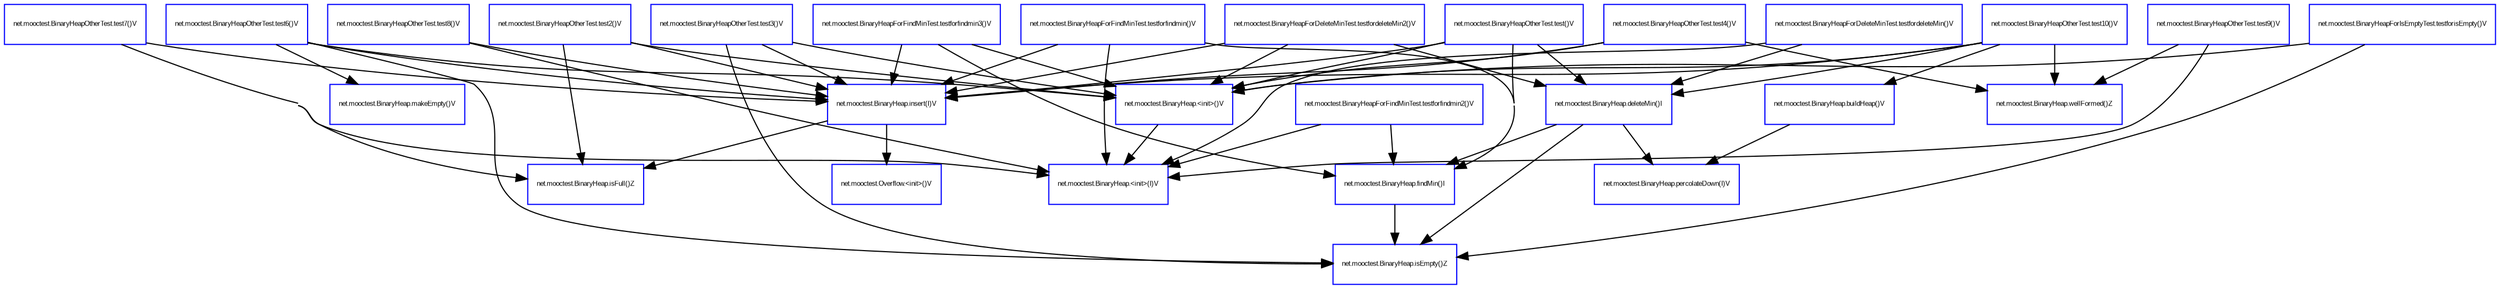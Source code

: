 digraph "DirectedGraph" {
graph [concentrate = true];center=true;fontsize=6;node [ color=blue,shape="box"fontsize=6,fontcolor=black,fontname=Arial];edge [ color=black,fontsize=6,fontcolor=black,fontname=Arial];
"net.mooctest.BinaryHeapForDeleteMinTest.testfordeleteMin()V"->"net.mooctest.BinaryHeap.<init>(I)V"
"net.mooctest.BinaryHeapForDeleteMinTest.testfordeleteMin()V"->"net.mooctest.BinaryHeap.deleteMin()I"
"net.mooctest.BinaryHeapOtherTest.test()V"->"net.mooctest.BinaryHeap.<init>()V"
"net.mooctest.BinaryHeapOtherTest.test()V"->"net.mooctest.BinaryHeap.insert(I)V"
"net.mooctest.BinaryHeapOtherTest.test()V"->"net.mooctest.BinaryHeap.findMin()I"
"net.mooctest.BinaryHeapOtherTest.test()V"->"net.mooctest.BinaryHeap.deleteMin()I"
"net.mooctest.BinaryHeapForFindMinTest.testforfindmin()V"->"net.mooctest.BinaryHeap.insert(I)V"
"net.mooctest.BinaryHeapForFindMinTest.testforfindmin()V"->"net.mooctest.BinaryHeap.findMin()I"
"net.mooctest.BinaryHeapForFindMinTest.testforfindmin()V"->"net.mooctest.BinaryHeap.<init>(I)V"
"net.mooctest.BinaryHeapForIsEmptyTest.testforisEmpty()V"->"net.mooctest.BinaryHeap.<init>()V"
"net.mooctest.BinaryHeapForIsEmptyTest.testforisEmpty()V"->"net.mooctest.BinaryHeap.isEmpty()Z"
"net.mooctest.BinaryHeapOtherTest.test6()V"->"net.mooctest.BinaryHeap.<init>()V"
"net.mooctest.BinaryHeapOtherTest.test6()V"->"net.mooctest.BinaryHeap.insert(I)V"
"net.mooctest.BinaryHeapOtherTest.test6()V"->"net.mooctest.BinaryHeap.makeEmpty()V"
"net.mooctest.BinaryHeapOtherTest.test6()V"->"net.mooctest.BinaryHeap.isEmpty()Z"
"net.mooctest.BinaryHeapOtherTest.test9()V"->"net.mooctest.BinaryHeap.wellFormed()Z"
"net.mooctest.BinaryHeapOtherTest.test9()V"->"net.mooctest.BinaryHeap.<init>(I)V"
"net.mooctest.BinaryHeapOtherTest.test7()V"->"net.mooctest.BinaryHeap.isFull()Z"
"net.mooctest.BinaryHeapOtherTest.test7()V"->"net.mooctest.BinaryHeap.insert(I)V"
"net.mooctest.BinaryHeapOtherTest.test7()V"->"net.mooctest.BinaryHeap.<init>(I)V"
"net.mooctest.BinaryHeapOtherTest.test8()V"->"net.mooctest.BinaryHeap.insert(I)V"
"net.mooctest.BinaryHeapOtherTest.test8()V"->"net.mooctest.BinaryHeap.<init>(I)V"
"net.mooctest.BinaryHeap.<init>()V"->"net.mooctest.BinaryHeap.<init>(I)V"
"net.mooctest.BinaryHeapForDeleteMinTest.testfordeleteMin2()V"->"net.mooctest.BinaryHeap.<init>()V"
"net.mooctest.BinaryHeapForDeleteMinTest.testfordeleteMin2()V"->"net.mooctest.BinaryHeap.insert(I)V"
"net.mooctest.BinaryHeapForDeleteMinTest.testfordeleteMin2()V"->"net.mooctest.BinaryHeap.deleteMin()I"
"net.mooctest.BinaryHeap.findMin()I"->"net.mooctest.BinaryHeap.isEmpty()Z"
"net.mooctest.BinaryHeap.insert(I)V"->"net.mooctest.BinaryHeap.isFull()Z"
"net.mooctest.BinaryHeap.insert(I)V"->"net.mooctest.Overflow.<init>()V"
"net.mooctest.BinaryHeapOtherTest.test2()V"->"net.mooctest.BinaryHeap.<init>()V"
"net.mooctest.BinaryHeapOtherTest.test2()V"->"net.mooctest.BinaryHeap.isFull()Z"
"net.mooctest.BinaryHeapOtherTest.test2()V"->"net.mooctest.BinaryHeap.insert(I)V"
"net.mooctest.BinaryHeapOtherTest.test3()V"->"net.mooctest.BinaryHeap.<init>()V"
"net.mooctest.BinaryHeapOtherTest.test3()V"->"net.mooctest.BinaryHeap.insert(I)V"
"net.mooctest.BinaryHeapOtherTest.test3()V"->"net.mooctest.BinaryHeap.isEmpty()Z"
"net.mooctest.BinaryHeapOtherTest.test10()V"->"net.mooctest.BinaryHeap.<init>()V"
"net.mooctest.BinaryHeapOtherTest.test10()V"->"net.mooctest.BinaryHeap.insert(I)V"
"net.mooctest.BinaryHeapOtherTest.test10()V"->"net.mooctest.BinaryHeap.wellFormed()Z"
"net.mooctest.BinaryHeapOtherTest.test10()V"->"net.mooctest.BinaryHeap.buildHeap()V"
"net.mooctest.BinaryHeapOtherTest.test10()V"->"net.mooctest.BinaryHeap.deleteMin()I"
"net.mooctest.BinaryHeap.deleteMin()I"->"net.mooctest.BinaryHeap.percolateDown(I)V"
"net.mooctest.BinaryHeap.deleteMin()I"->"net.mooctest.BinaryHeap.findMin()I"
"net.mooctest.BinaryHeap.deleteMin()I"->"net.mooctest.BinaryHeap.isEmpty()Z"
"net.mooctest.BinaryHeapOtherTest.test4()V"->"net.mooctest.BinaryHeap.<init>()V"
"net.mooctest.BinaryHeapOtherTest.test4()V"->"net.mooctest.BinaryHeap.insert(I)V"
"net.mooctest.BinaryHeapOtherTest.test4()V"->"net.mooctest.BinaryHeap.wellFormed()Z"
"net.mooctest.BinaryHeap.buildHeap()V"->"net.mooctest.BinaryHeap.percolateDown(I)V"
"net.mooctest.BinaryHeapForFindMinTest.testforfindmin2()V"->"net.mooctest.BinaryHeap.findMin()I"
"net.mooctest.BinaryHeapForFindMinTest.testforfindmin2()V"->"net.mooctest.BinaryHeap.<init>(I)V"
"net.mooctest.BinaryHeapForFindMinTest.testforfindmin3()V"->"net.mooctest.BinaryHeap.<init>()V"
"net.mooctest.BinaryHeapForFindMinTest.testforfindmin3()V"->"net.mooctest.BinaryHeap.insert(I)V"
"net.mooctest.BinaryHeapForFindMinTest.testforfindmin3()V"->"net.mooctest.BinaryHeap.findMin()I"
}
